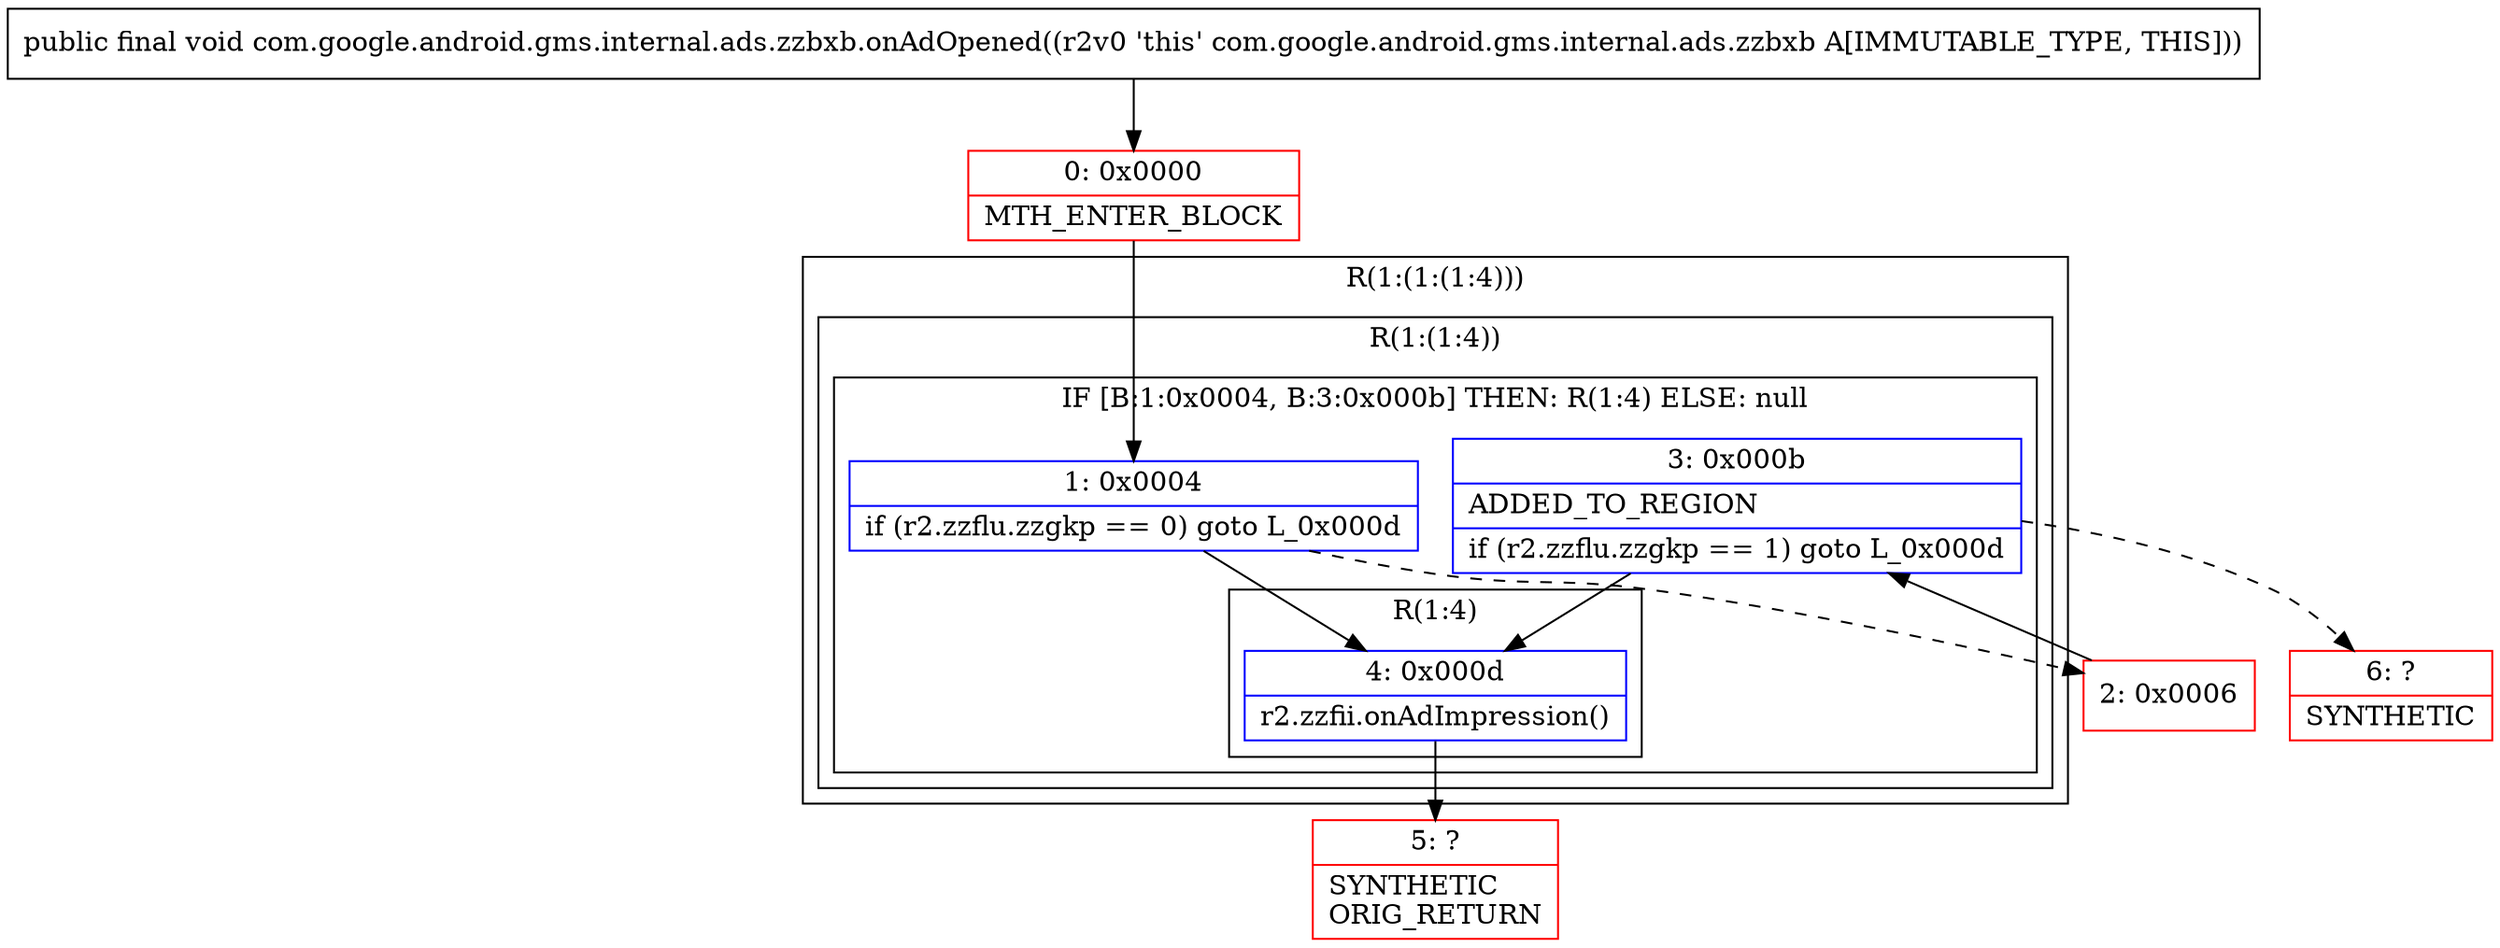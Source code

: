 digraph "CFG forcom.google.android.gms.internal.ads.zzbxb.onAdOpened()V" {
subgraph cluster_Region_1645563797 {
label = "R(1:(1:(1:4)))";
node [shape=record,color=blue];
subgraph cluster_Region_1481652010 {
label = "R(1:(1:4))";
node [shape=record,color=blue];
subgraph cluster_IfRegion_1673688721 {
label = "IF [B:1:0x0004, B:3:0x000b] THEN: R(1:4) ELSE: null";
node [shape=record,color=blue];
Node_1 [shape=record,label="{1\:\ 0x0004|if (r2.zzflu.zzgkp == 0) goto L_0x000d\l}"];
Node_3 [shape=record,label="{3\:\ 0x000b|ADDED_TO_REGION\l|if (r2.zzflu.zzgkp == 1) goto L_0x000d\l}"];
subgraph cluster_Region_1703797170 {
label = "R(1:4)";
node [shape=record,color=blue];
Node_4 [shape=record,label="{4\:\ 0x000d|r2.zzfii.onAdImpression()\l}"];
}
}
}
}
Node_0 [shape=record,color=red,label="{0\:\ 0x0000|MTH_ENTER_BLOCK\l}"];
Node_2 [shape=record,color=red,label="{2\:\ 0x0006}"];
Node_5 [shape=record,color=red,label="{5\:\ ?|SYNTHETIC\lORIG_RETURN\l}"];
Node_6 [shape=record,color=red,label="{6\:\ ?|SYNTHETIC\l}"];
MethodNode[shape=record,label="{public final void com.google.android.gms.internal.ads.zzbxb.onAdOpened((r2v0 'this' com.google.android.gms.internal.ads.zzbxb A[IMMUTABLE_TYPE, THIS])) }"];
MethodNode -> Node_0;
Node_1 -> Node_2[style=dashed];
Node_1 -> Node_4;
Node_3 -> Node_4;
Node_3 -> Node_6[style=dashed];
Node_4 -> Node_5;
Node_0 -> Node_1;
Node_2 -> Node_3;
}

